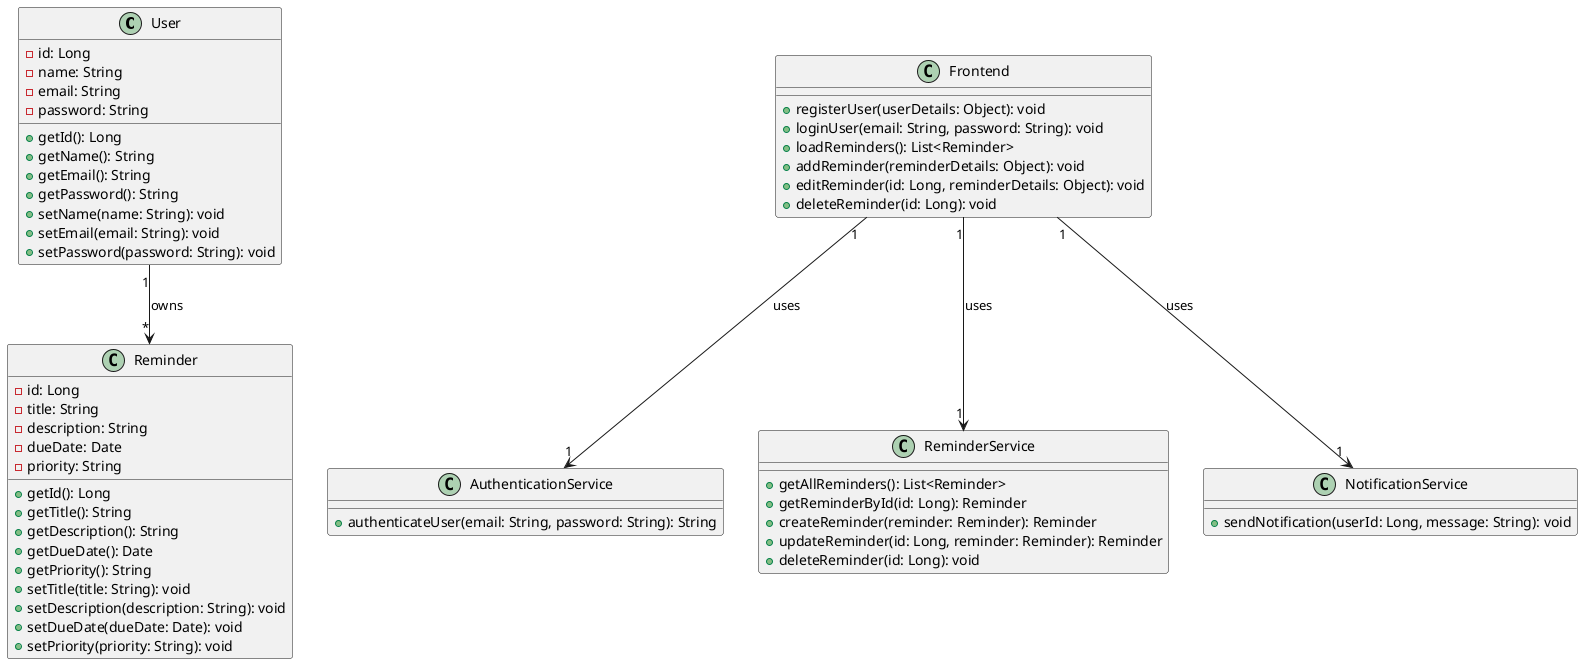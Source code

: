@startuml
class User {
    - id: Long
    - name: String
    - email: String
    - password: String

    + getId(): Long
    + getName(): String
    + getEmail(): String
    + getPassword(): String
    + setName(name: String): void
    + setEmail(email: String): void
    + setPassword(password: String): void
}

class Reminder {
    - id: Long
    - title: String
    - description: String
    - dueDate: Date
    - priority: String

    + getId(): Long
    + getTitle(): String
    + getDescription(): String
    + getDueDate(): Date
    + getPriority(): String
    + setTitle(title: String): void
    + setDescription(description: String): void
    + setDueDate(dueDate: Date): void
    + setPriority(priority: String): void
}

class AuthenticationService {
    + authenticateUser(email: String, password: String): String
}

class ReminderService {
    + getAllReminders(): List<Reminder>
    + getReminderById(id: Long): Reminder
    + createReminder(reminder: Reminder): Reminder
    + updateReminder(id: Long, reminder: Reminder): Reminder
    + deleteReminder(id: Long): void
}

class NotificationService {
    + sendNotification(userId: Long, message: String): void
}

User "1" --> "*" Reminder : owns

class Frontend {
    + registerUser(userDetails: Object): void
    + loginUser(email: String, password: String): void
    + loadReminders(): List<Reminder>
    + addReminder(reminderDetails: Object): void
    + editReminder(id: Long, reminderDetails: Object): void
    + deleteReminder(id: Long): void
}

Frontend "1" --> "1" AuthenticationService : uses
Frontend "1" --> "1" ReminderService : uses
Frontend "1" --> "1" NotificationService : uses
@enduml
